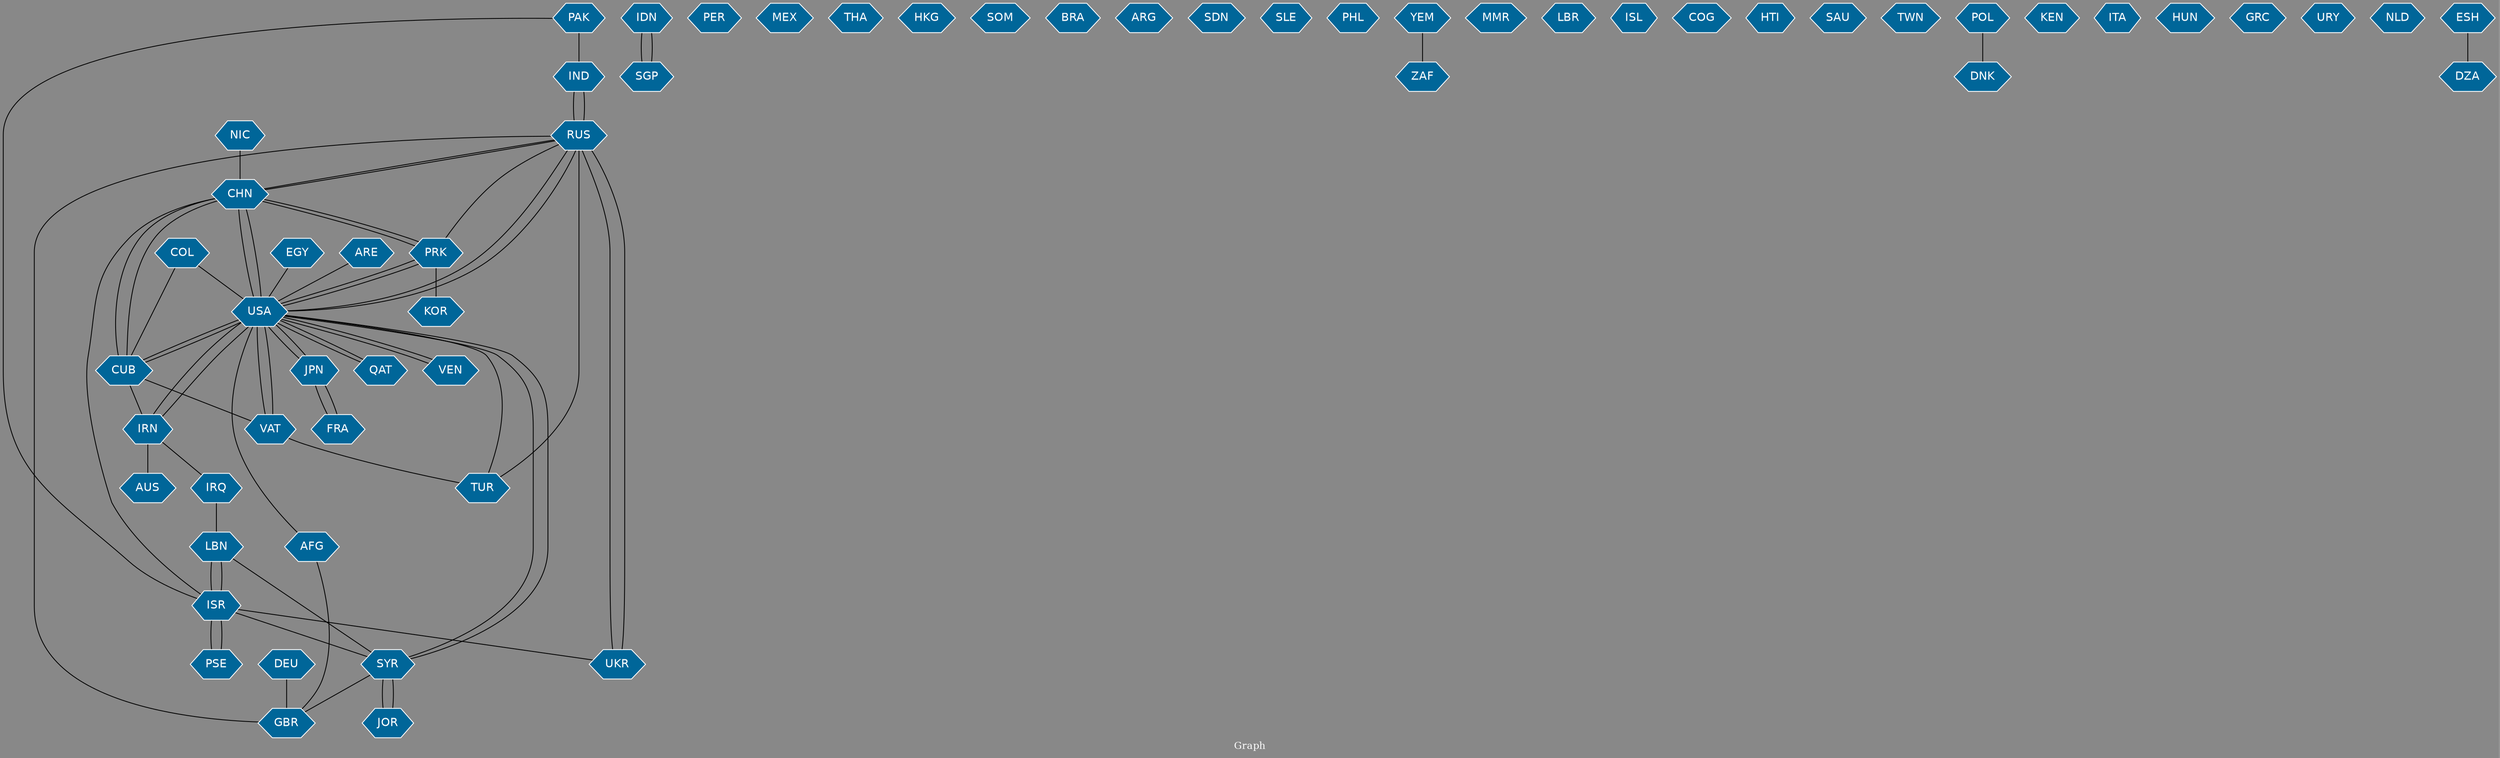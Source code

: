 // Countries together in item graph
graph {
	graph [bgcolor="#888888" fontcolor=white fontsize=12 label="Graph" outputorder=edgesfirst overlap=prism]
	node [color=white fillcolor="#006699" fontcolor=white fontname=Helvetica shape=hexagon style=filled]
	edge [arrowhead=open color=black fontcolor=white fontname=Courier fontsize=12]
		PAK [label=PAK]
		RUS [label=RUS]
		IDN [label=IDN]
		GBR [label=GBR]
		DEU [label=DEU]
		PSE [label=PSE]
		ISR [label=ISR]
		FRA [label=FRA]
		JPN [label=JPN]
		AUS [label=AUS]
		CUB [label=CUB]
		CHN [label=CHN]
		IND [label=IND]
		USA [label=USA]
		PER [label=PER]
		PRK [label=PRK]
		JOR [label=JOR]
		SYR [label=SYR]
		MEX [label=MEX]
		VAT [label=VAT]
		TUR [label=TUR]
		THA [label=THA]
		HKG [label=HKG]
		AFG [label=AFG]
		SOM [label=SOM]
		EGY [label=EGY]
		BRA [label=BRA]
		ARG [label=ARG]
		IRN [label=IRN]
		KOR [label=KOR]
		COL [label=COL]
		SDN [label=SDN]
		SLE [label=SLE]
		PHL [label=PHL]
		YEM [label=YEM]
		UKR [label=UKR]
		ZAF [label=ZAF]
		IRQ [label=IRQ]
		MMR [label=MMR]
		LBR [label=LBR]
		ISL [label=ISL]
		COG [label=COG]
		QAT [label=QAT]
		HTI [label=HTI]
		SAU [label=SAU]
		TWN [label=TWN]
		LBN [label=LBN]
		VEN [label=VEN]
		POL [label=POL]
		SGP [label=SGP]
		KEN [label=KEN]
		ITA [label=ITA]
		HUN [label=HUN]
		GRC [label=GRC]
		URY [label=URY]
		DNK [label=DNK]
		ARE [label=ARE]
		NIC [label=NIC]
		NLD [label=NLD]
		ESH [label=ESH]
		DZA [label=DZA]
			CUB -- CHN [weight=2]
			ISR -- CHN [weight=1]
			ISR -- PSE [weight=8]
			ISR -- SYR [weight=1]
			UKR -- RUS [weight=5]
			JPN -- USA [weight=1]
			CHN -- PRK [weight=4]
			COL -- CUB [weight=1]
			CHN -- USA [weight=4]
			IRN -- IRQ [weight=1]
			QAT -- USA [weight=1]
			SYR -- GBR [weight=1]
			PRK -- CHN [weight=2]
			SYR -- USA [weight=1]
			VAT -- USA [weight=1]
			SYR -- JOR [weight=2]
			PRK -- KOR [weight=2]
			LBN -- ISR [weight=2]
			RUS -- IND [weight=1]
			IND -- RUS [weight=1]
			USA -- AFG [weight=1]
			VAT -- TUR [weight=1]
			AFG -- GBR [weight=1]
			VEN -- USA [weight=1]
			DEU -- GBR [weight=1]
			JPN -- FRA [weight=1]
			FRA -- JPN [weight=2]
			USA -- IRN [weight=1]
			EGY -- USA [weight=1]
			USA -- JPN [weight=1]
			YEM -- ZAF [weight=5]
			CHN -- RUS [weight=2]
			USA -- TUR [weight=1]
			RUS -- USA [weight=1]
			USA -- CUB [weight=7]
			SYR -- LBN [weight=1]
			CUB -- VAT [weight=1]
			RUS -- UKR [weight=5]
			USA -- RUS [weight=2]
			USA -- VEN [weight=1]
			RUS -- GBR [weight=2]
			PSE -- ISR [weight=15]
			CUB -- USA [weight=4]
			CUB -- IRN [weight=1]
			USA -- VAT [weight=1]
			USA -- SYR [weight=1]
			JOR -- SYR [weight=4]
			USA -- CHN [weight=4]
			COL -- USA [weight=1]
			ISR -- UKR [weight=2]
			IRN -- USA [weight=1]
			ISR -- PAK [weight=1]
			NIC -- CHN [weight=1]
			PAK -- IND [weight=3]
			IRQ -- LBN [weight=3]
			PRK -- RUS [weight=1]
			TUR -- RUS [weight=1]
			PRK -- USA [weight=1]
			IDN -- SGP [weight=1]
			SGP -- IDN [weight=1]
			IRN -- AUS [weight=4]
			RUS -- CHN [weight=1]
			CHN -- CUB [weight=2]
			ISR -- LBN [weight=1]
			ARE -- USA [weight=2]
			POL -- DNK [weight=1]
			ESH -- DZA [weight=1]
			USA -- QAT [weight=1]
			USA -- PRK [weight=7]
}